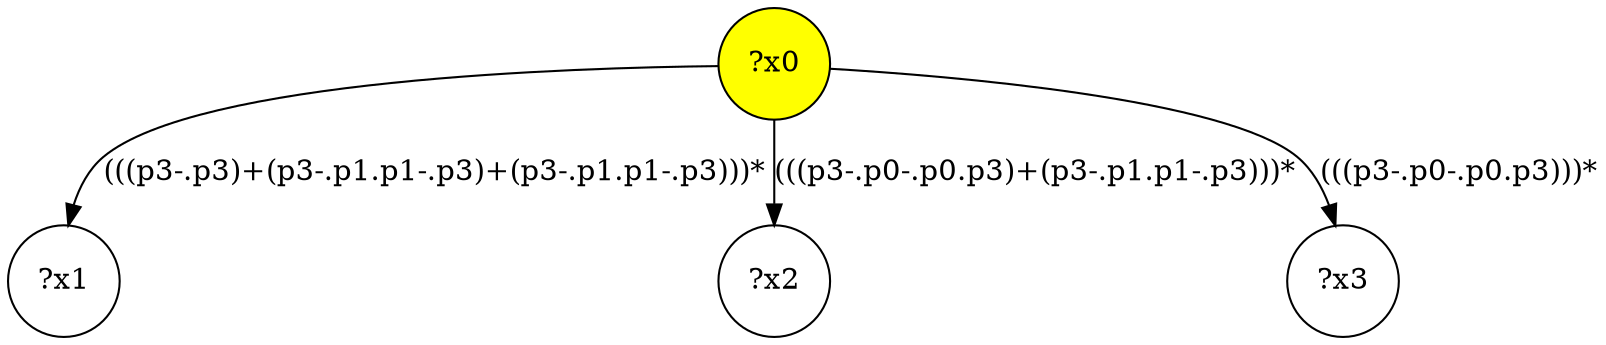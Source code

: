 digraph g {
	x0 [fillcolor="yellow", style="filled," shape=circle, label="?x0"];
	x1 [shape=circle, label="?x1"];
	x0 -> x1 [label="(((p3-.p3)+(p3-.p1.p1-.p3)+(p3-.p1.p1-.p3)))*"];
	x2 [shape=circle, label="?x2"];
	x0 -> x2 [label="(((p3-.p0-.p0.p3)+(p3-.p1.p1-.p3)))*"];
	x3 [shape=circle, label="?x3"];
	x0 -> x3 [label="(((p3-.p0-.p0.p3)))*"];
}
